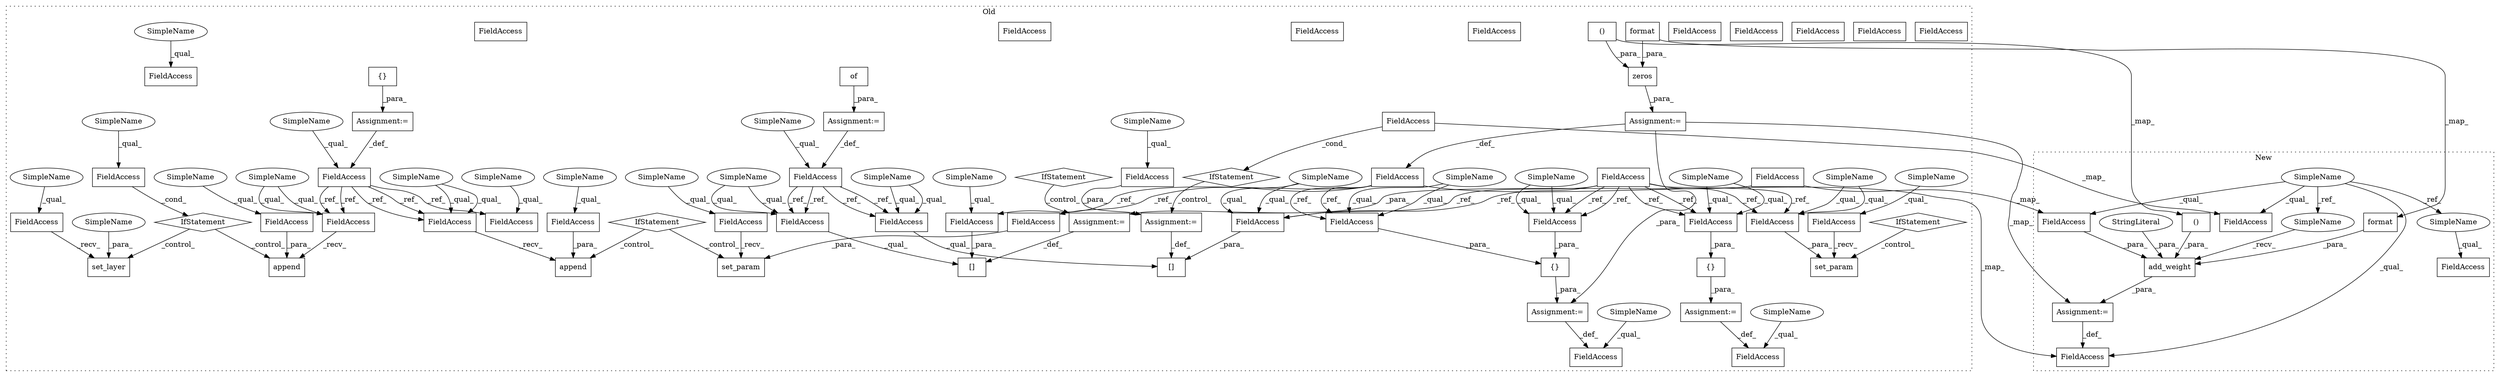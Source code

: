digraph G {
subgraph cluster0 {
1 [label="set_layer" a="32" s="20882,20896" l="10,1" shape="box"];
4 [label="FieldAccess" a="22" s="20821" l="25" shape="box"];
6 [label="FieldAccess" a="22" s="20111" l="6" shape="box"];
7 [label="{}" a="4" s="20400,20414" l="1,1" shape="box"];
8 [label="[]" a="2" s="21030,21053" l="17,1" shape="box"];
9 [label="set_param" a="32" s="20591,20607" l="10,1" shape="box"];
10 [label="FieldAccess" a="22" s="20497" l="17" shape="box"];
11 [label="{}" a="4" s="20532" l="2" shape="box"];
12 [label="FieldAccess" a="22" s="20761" l="17" shape="box"];
13 [label="FieldAccess" a="22" s="21047" l="6" shape="box"];
14 [label="FieldAccess" a="22" s="20572" l="18" shape="box"];
15 [label="FieldAccess" a="22" s="21030" l="16" shape="box"];
16 [label="FieldAccess" a="22" s="20856" l="25" shape="box"];
17 [label="FieldAccess" a="22" s="20401" l="6" shape="box"];
18 [label="FieldAccess" a="22" s="20601" l="6" shape="box"];
19 [label="FieldAccess" a="22" s="20360" l="22" shape="box"];
20 [label="FieldAccess" a="22" s="20616" l="17" shape="box"];
21 [label="FieldAccess" a="22" s="20786" l="18" shape="box"];
22 [label="()" a="106" s="20282" l="43" shape="box"];
24 [label="[]" a="2" s="21128,21151" l="17,1" shape="box"];
25 [label="format" a="32" s="20334,20350" l="7,1" shape="box"];
27 [label="FieldAccess" a="22" s="20408" l="6" shape="box"];
28 [label="FieldAccess" a="22" s="21055" l="17" shape="box"];
29 [label="FieldAccess" a="22" s="21128" l="16" shape="box"];
30 [label="FieldAccess" a="22" s="20905" l="17" shape="box"];
31 [label="FieldAccess" a="22" s="20968" l="16" shape="box"];
32 [label="FieldAccess" a="22" s="20437" l="22" shape="box"];
33 [label="FieldAccess" a="22" s="21088" l="9" shape="box"];
34 [label="FieldAccess" a="22" s="20717" l="18" shape="box"];
35 [label="FieldAccess" a="22" s="20930" l="25" shape="box"];
36 [label="of" a="32" s="20989" l="4" shape="box"];
37 [label="IfStatement" a="25" s="20817,20846" l="4,2" shape="diamond"];
38 [label="set_param" a="32" s="20736,20752" l="10,1" shape="box"];
39 [label="IfStatement" a="25" s="20540,20562" l="4,2" shape="diamond"];
40 [label="Assignment:=" a="7" s="20984" l="1" shape="box"];
41 [label="zeros" a="32" s="20269,20351" l="13,1" shape="box"];
42 [label="IfStatement" a="25" s="20672,20707" l="4,2" shape="diamond"];
43 [label="Assignment:=" a="7" s="20514" l="1" shape="box"];
44 [label="Assignment:=" a="7" s="20382" l="1" shape="box"];
46 [label="append" a="32" s="20779,20804" l="7,1" shape="box"];
47 [label="FieldAccess" a="22" s="21153" l="17" shape="box"];
49 [label="Assignment:=" a="7" s="21152" l="1" shape="box"];
50 [label="IfStatement" a="25" s="21084,21118" l="4,2" shape="diamond"];
51 [label="append" a="32" s="20923,20955" l="7,1" shape="box"];
52 [label="Assignment:=" a="7" s="20260" l="1" shape="box"];
54 [label="FieldAccess" a="22" s="21003" l="17" shape="box"];
56 [label="IfStatement" a="25" s="20999,21020" l="4,2" shape="diamond"];
58 [label="FieldAccess" a="22" s="20254" l="6" shape="box"];
59 [label="FieldAccess" a="22" s="20478" l="6" shape="box"];
60 [label="{}" a="4" s="20477,20484" l="1,1" shape="box"];
61 [label="Assignment:=" a="7" s="20459" l="1" shape="box"];
62 [label="Assignment:=" a="7" s="21054" l="1" shape="box"];
63 [label="FieldAccess" a="22" s="21145" l="6" shape="box"];
64 [label="FieldAccess" a="22" s="20408" l="6" shape="box"];
65 [label="FieldAccess" a="22" s="20746" l="6" shape="box"];
68 [label="FieldAccess" a="22" s="20601" l="6" shape="box"];
69 [label="FieldAccess" a="22" s="20478" l="6" shape="box"];
70 [label="FieldAccess" a="22" s="21047" l="6" shape="box"];
71 [label="FieldAccess" a="22" s="20401" l="6" shape="box"];
72 [label="FieldAccess" a="22" s="20761" l="17" shape="box"];
73 [label="FieldAccess" a="22" s="20905" l="17" shape="box"];
74 [label="FieldAccess" a="22" s="21030" l="16" shape="box"];
75 [label="FieldAccess" a="22" s="21128" l="16" shape="box"];
76 [label="SimpleName" a="42" s="21088" l="4" shape="ellipse"];
77 [label="SimpleName" a="42" s="21047" l="4" shape="ellipse"];
78 [label="SimpleName" a="42" s="20401" l="4" shape="ellipse"];
79 [label="SimpleName" a="42" s="20821" l="4" shape="ellipse"];
80 [label="SimpleName" a="42" s="20905" l="4" shape="ellipse"];
81 [label="SimpleName" a="42" s="20717" l="4" shape="ellipse"];
82 [label="SimpleName" a="42" s="20437" l="4" shape="ellipse"];
83 [label="SimpleName" a="42" s="20892" l="4" shape="ellipse"];
84 [label="SimpleName" a="42" s="20616" l="4" shape="ellipse"];
85 [label="SimpleName" a="42" s="20930" l="4" shape="ellipse"];
86 [label="SimpleName" a="42" s="20572" l="4" shape="ellipse"];
87 [label="SimpleName" a="42" s="20968" l="4" shape="ellipse"];
88 [label="SimpleName" a="42" s="21055" l="4" shape="ellipse"];
89 [label="SimpleName" a="42" s="20408" l="4" shape="ellipse"];
90 [label="SimpleName" a="42" s="20856" l="4" shape="ellipse"];
91 [label="SimpleName" a="42" s="21030" l="4" shape="ellipse"];
92 [label="SimpleName" a="42" s="20478" l="4" shape="ellipse"];
93 [label="SimpleName" a="42" s="21128" l="4" shape="ellipse"];
94 [label="SimpleName" a="42" s="20360" l="4" shape="ellipse"];
95 [label="SimpleName" a="42" s="20786" l="4" shape="ellipse"];
96 [label="SimpleName" a="42" s="20497" l="4" shape="ellipse"];
97 [label="SimpleName" a="42" s="20761" l="4" shape="ellipse"];
98 [label="SimpleName" a="42" s="21145" l="4" shape="ellipse"];
99 [label="SimpleName" a="42" s="20601" l="4" shape="ellipse"];
label = "Old";
style="dotted";
}
subgraph cluster1 {
2 [label="add_weight" a="32" s="19602,19733" l="18,1" shape="box"];
3 [label="SimpleName" a="42" s="19215" l="4" shape="ellipse"];
5 [label="FieldAccess" a="22" s="19489" l="9" shape="box"];
23 [label="()" a="106" s="19620" l="43" shape="box"];
26 [label="format" a="32" s="19679,19695" l="7,1" shape="box"];
45 [label="StringLiteral" a="45" s="19665" l="6" shape="ellipse"];
48 [label="FieldAccess" a="22" s="19716" l="17" shape="box"];
53 [label="Assignment:=" a="7" s="19596" l="1" shape="box"];
55 [label="FieldAccess" a="22" s="19543" l="17" shape="box"];
57 [label="FieldAccess" a="22" s="19590" l="6" shape="box"];
66 [label="SimpleName" a="42" s="19597" l="4" shape="ellipse"];
67 [label="SimpleName" a="42" s="19489" l="4" shape="ellipse"];
label = "New";
style="dotted";
}
2 -> 53 [label="_para_"];
3 -> 55 [label="_qual_"];
3 -> 57 [label="_qual_"];
3 -> 66 [label="_ref_"];
3 -> 48 [label="_qual_"];
3 -> 67 [label="_ref_"];
4 -> 37 [label="_cond_"];
6 -> 71 [label="_ref_"];
6 -> 68 [label="_ref_"];
6 -> 70 [label="_ref_"];
6 -> 71 [label="_ref_"];
6 -> 68 [label="_ref_"];
6 -> 70 [label="_ref_"];
6 -> 69 [label="_ref_"];
6 -> 69 [label="_ref_"];
7 -> 44 [label="_para_"];
10 -> 72 [label="_ref_"];
10 -> 72 [label="_ref_"];
10 -> 73 [label="_ref_"];
10 -> 73 [label="_ref_"];
10 -> 20 [label="_ref_"];
11 -> 43 [label="_para_"];
14 -> 9 [label="_recv_"];
16 -> 1 [label="_recv_"];
21 -> 46 [label="_para_"];
22 -> 41 [label="_para_"];
22 -> 23 [label="_map_"];
23 -> 2 [label="_para_"];
25 -> 41 [label="_para_"];
25 -> 26 [label="_map_"];
26 -> 2 [label="_para_"];
28 -> 62 [label="_para_"];
31 -> 74 [label="_ref_"];
31 -> 75 [label="_ref_"];
31 -> 74 [label="_ref_"];
31 -> 75 [label="_ref_"];
34 -> 38 [label="_recv_"];
35 -> 51 [label="_para_"];
36 -> 40 [label="_para_"];
37 -> 51 [label="_control_"];
37 -> 1 [label="_control_"];
39 -> 9 [label="_control_"];
40 -> 31 [label="_def_"];
41 -> 52 [label="_para_"];
42 -> 38 [label="_control_"];
42 -> 46 [label="_control_"];
43 -> 10 [label="_def_"];
44 -> 19 [label="_def_"];
45 -> 2 [label="_para_"];
47 -> 49 [label="_para_"];
47 -> 48 [label="_map_"];
48 -> 2 [label="_para_"];
49 -> 24 [label="_def_"];
50 -> 49 [label="_control_"];
52 -> 44 [label="_para_"];
52 -> 58 [label="_def_"];
52 -> 53 [label="_map_"];
53 -> 57 [label="_def_"];
54 -> 55 [label="_map_"];
54 -> 56 [label="_cond_"];
56 -> 62 [label="_control_"];
58 -> 57 [label="_map_"];
58 -> 63 [label="_ref_"];
58 -> 64 [label="_ref_"];
58 -> 64 [label="_ref_"];
58 -> 65 [label="_ref_"];
60 -> 61 [label="_para_"];
61 -> 32 [label="_def_"];
62 -> 8 [label="_def_"];
63 -> 24 [label="_para_"];
64 -> 7 [label="_para_"];
65 -> 38 [label="_para_"];
66 -> 2 [label="_recv_"];
67 -> 5 [label="_qual_"];
68 -> 9 [label="_para_"];
69 -> 60 [label="_para_"];
70 -> 8 [label="_para_"];
71 -> 7 [label="_para_"];
72 -> 46 [label="_recv_"];
73 -> 51 [label="_recv_"];
74 -> 8 [label="_qual_"];
75 -> 24 [label="_qual_"];
76 -> 33 [label="_qual_"];
77 -> 70 [label="_qual_"];
77 -> 70 [label="_qual_"];
78 -> 71 [label="_qual_"];
78 -> 71 [label="_qual_"];
79 -> 4 [label="_qual_"];
80 -> 73 [label="_qual_"];
80 -> 73 [label="_qual_"];
81 -> 34 [label="_qual_"];
82 -> 32 [label="_qual_"];
83 -> 1 [label="_para_"];
84 -> 20 [label="_qual_"];
85 -> 35 [label="_qual_"];
86 -> 14 [label="_qual_"];
87 -> 31 [label="_qual_"];
88 -> 28 [label="_qual_"];
89 -> 64 [label="_qual_"];
89 -> 64 [label="_qual_"];
90 -> 16 [label="_qual_"];
91 -> 74 [label="_qual_"];
91 -> 74 [label="_qual_"];
92 -> 69 [label="_qual_"];
92 -> 69 [label="_qual_"];
93 -> 75 [label="_qual_"];
93 -> 75 [label="_qual_"];
94 -> 19 [label="_qual_"];
95 -> 21 [label="_qual_"];
96 -> 10 [label="_qual_"];
97 -> 72 [label="_qual_"];
97 -> 72 [label="_qual_"];
98 -> 63 [label="_qual_"];
99 -> 68 [label="_qual_"];
99 -> 68 [label="_qual_"];
}
